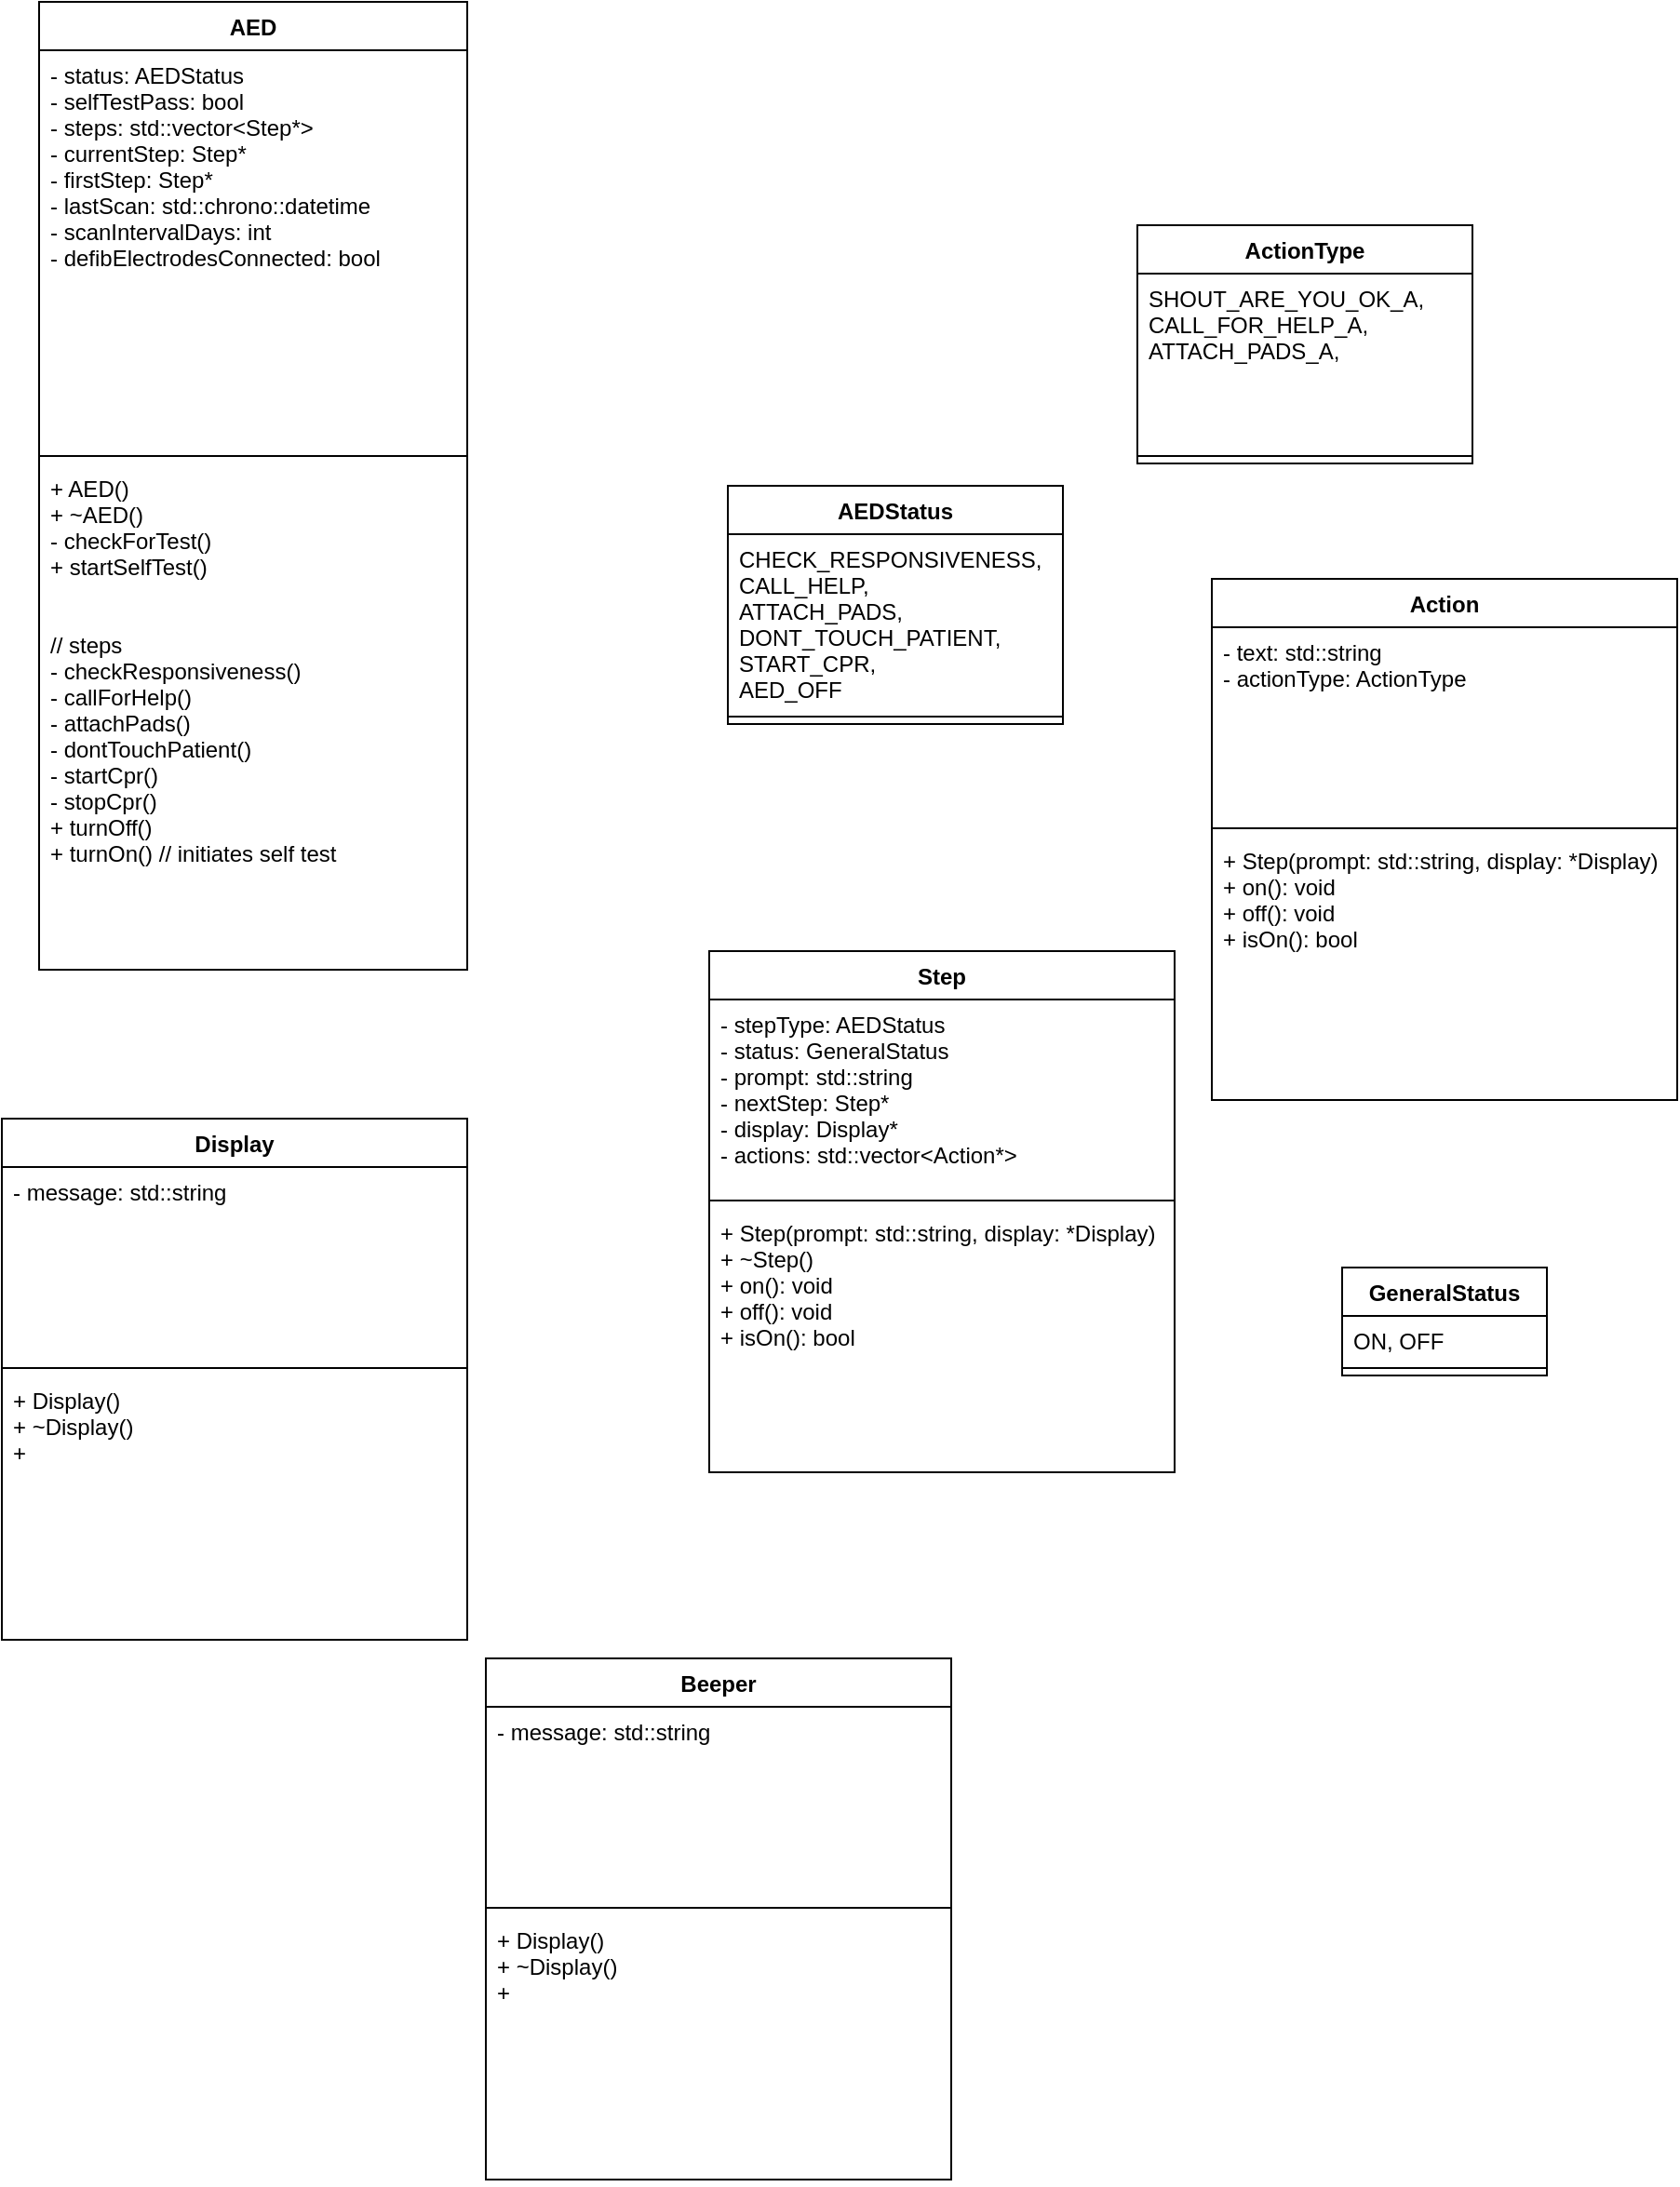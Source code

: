 <mxfile version="20.8.16" type="device"><diagram name="Page-1" id="tetlP-_5vaCFwDyEh7tG"><mxGraphModel dx="656" dy="498" grid="1" gridSize="10" guides="1" tooltips="1" connect="1" arrows="1" fold="1" page="0" pageScale="1" pageWidth="850" pageHeight="1100" math="0" shadow="0"><root><mxCell id="0"/><mxCell id="1" parent="0"/><mxCell id="ScC2c7ncrTBsJSaWzP-6-5" value="AED" style="swimlane;fontStyle=1;align=center;verticalAlign=top;childLayout=stackLayout;horizontal=1;startSize=26;horizontalStack=0;resizeParent=1;resizeParentMax=0;resizeLast=0;collapsible=1;marginBottom=0;" vertex="1" parent="1"><mxGeometry x="100" y="80" width="230" height="520" as="geometry"/></mxCell><mxCell id="ScC2c7ncrTBsJSaWzP-6-6" value="- status: AEDStatus&#10;- selfTestPass: bool&#10;- steps: std::vector&lt;Step*&gt;&#10;- currentStep: Step*&#10;- firstStep: Step*&#10;- lastScan: std::chrono::datetime&#10;- scanIntervalDays: int&#10;- defibElectrodesConnected: bool&#10;&#10;&#10;" style="text;strokeColor=none;fillColor=none;align=left;verticalAlign=top;spacingLeft=4;spacingRight=4;overflow=hidden;rotatable=0;points=[[0,0.5],[1,0.5]];portConstraint=eastwest;" vertex="1" parent="ScC2c7ncrTBsJSaWzP-6-5"><mxGeometry y="26" width="230" height="214" as="geometry"/></mxCell><mxCell id="ScC2c7ncrTBsJSaWzP-6-7" value="" style="line;strokeWidth=1;fillColor=none;align=left;verticalAlign=middle;spacingTop=-1;spacingLeft=3;spacingRight=3;rotatable=0;labelPosition=right;points=[];portConstraint=eastwest;strokeColor=inherit;" vertex="1" parent="ScC2c7ncrTBsJSaWzP-6-5"><mxGeometry y="240" width="230" height="8" as="geometry"/></mxCell><mxCell id="ScC2c7ncrTBsJSaWzP-6-8" value="+ AED()&#10;+ ~AED()&#10;- checkForTest()&#10;+ startSelfTest()&#10;&#10;&#10;// steps&#10;- checkResponsiveness()&#10;- callForHelp()&#10;- attachPads()&#10;- dontTouchPatient()&#10;- startCpr()&#10;- stopCpr()&#10;+ turnOff()&#10;+ turnOn() // initiates self test" style="text;strokeColor=none;fillColor=none;align=left;verticalAlign=top;spacingLeft=4;spacingRight=4;overflow=hidden;rotatable=0;points=[[0,0.5],[1,0.5]];portConstraint=eastwest;" vertex="1" parent="ScC2c7ncrTBsJSaWzP-6-5"><mxGeometry y="248" width="230" height="272" as="geometry"/></mxCell><mxCell id="ScC2c7ncrTBsJSaWzP-6-10" value="AEDStatus" style="swimlane;fontStyle=1;align=center;verticalAlign=top;childLayout=stackLayout;horizontal=1;startSize=26;horizontalStack=0;resizeParent=1;resizeParentMax=0;resizeLast=0;collapsible=1;marginBottom=0;" vertex="1" parent="1"><mxGeometry x="470" y="340" width="180" height="128" as="geometry"/></mxCell><mxCell id="ScC2c7ncrTBsJSaWzP-6-11" value="CHECK_RESPONSIVENESS,&#10;CALL_HELP,&#10;ATTACH_PADS,&#10;DONT_TOUCH_PATIENT,&#10;START_CPR,&#10;AED_OFF&#10;" style="text;strokeColor=none;fillColor=none;align=left;verticalAlign=top;spacingLeft=4;spacingRight=4;overflow=hidden;rotatable=0;points=[[0,0.5],[1,0.5]];portConstraint=eastwest;" vertex="1" parent="ScC2c7ncrTBsJSaWzP-6-10"><mxGeometry y="26" width="180" height="94" as="geometry"/></mxCell><mxCell id="ScC2c7ncrTBsJSaWzP-6-12" value="" style="line;strokeWidth=1;fillColor=none;align=left;verticalAlign=middle;spacingTop=-1;spacingLeft=3;spacingRight=3;rotatable=0;labelPosition=right;points=[];portConstraint=eastwest;strokeColor=inherit;" vertex="1" parent="ScC2c7ncrTBsJSaWzP-6-10"><mxGeometry y="120" width="180" height="8" as="geometry"/></mxCell><mxCell id="ScC2c7ncrTBsJSaWzP-6-14" value="Step" style="swimlane;fontStyle=1;align=center;verticalAlign=top;childLayout=stackLayout;horizontal=1;startSize=26;horizontalStack=0;resizeParent=1;resizeParentMax=0;resizeLast=0;collapsible=1;marginBottom=0;" vertex="1" parent="1"><mxGeometry x="460" y="590" width="250" height="280" as="geometry"/></mxCell><mxCell id="ScC2c7ncrTBsJSaWzP-6-15" value="- stepType: AEDStatus&#10;- status: GeneralStatus&#10;- prompt: std::string&#10;- nextStep: Step*&#10;- display: Display*&#10;- actions: std::vector&lt;Action*&gt;&#10;" style="text;strokeColor=none;fillColor=none;align=left;verticalAlign=top;spacingLeft=4;spacingRight=4;overflow=hidden;rotatable=0;points=[[0,0.5],[1,0.5]];portConstraint=eastwest;" vertex="1" parent="ScC2c7ncrTBsJSaWzP-6-14"><mxGeometry y="26" width="250" height="104" as="geometry"/></mxCell><mxCell id="ScC2c7ncrTBsJSaWzP-6-16" value="" style="line;strokeWidth=1;fillColor=none;align=left;verticalAlign=middle;spacingTop=-1;spacingLeft=3;spacingRight=3;rotatable=0;labelPosition=right;points=[];portConstraint=eastwest;strokeColor=inherit;" vertex="1" parent="ScC2c7ncrTBsJSaWzP-6-14"><mxGeometry y="130" width="250" height="8" as="geometry"/></mxCell><mxCell id="ScC2c7ncrTBsJSaWzP-6-17" value="+ Step(prompt: std::string, display: *Display)&#10;+ ~Step()&#10;+ on(): void&#10;+ off(): void&#10;+ isOn(): bool&#10;" style="text;strokeColor=none;fillColor=none;align=left;verticalAlign=top;spacingLeft=4;spacingRight=4;overflow=hidden;rotatable=0;points=[[0,0.5],[1,0.5]];portConstraint=eastwest;" vertex="1" parent="ScC2c7ncrTBsJSaWzP-6-14"><mxGeometry y="138" width="250" height="142" as="geometry"/></mxCell><mxCell id="ScC2c7ncrTBsJSaWzP-6-18" value="GeneralStatus" style="swimlane;fontStyle=1;align=center;verticalAlign=top;childLayout=stackLayout;horizontal=1;startSize=26;horizontalStack=0;resizeParent=1;resizeParentMax=0;resizeLast=0;collapsible=1;marginBottom=0;" vertex="1" parent="1"><mxGeometry x="800" y="760" width="110" height="58" as="geometry"/></mxCell><mxCell id="ScC2c7ncrTBsJSaWzP-6-19" value="ON, OFF" style="text;strokeColor=none;fillColor=none;align=left;verticalAlign=top;spacingLeft=4;spacingRight=4;overflow=hidden;rotatable=0;points=[[0,0.5],[1,0.5]];portConstraint=eastwest;" vertex="1" parent="ScC2c7ncrTBsJSaWzP-6-18"><mxGeometry y="26" width="110" height="24" as="geometry"/></mxCell><mxCell id="ScC2c7ncrTBsJSaWzP-6-20" value="" style="line;strokeWidth=1;fillColor=none;align=left;verticalAlign=middle;spacingTop=-1;spacingLeft=3;spacingRight=3;rotatable=0;labelPosition=right;points=[];portConstraint=eastwest;strokeColor=inherit;" vertex="1" parent="ScC2c7ncrTBsJSaWzP-6-18"><mxGeometry y="50" width="110" height="8" as="geometry"/></mxCell><mxCell id="ScC2c7ncrTBsJSaWzP-6-25" value="Display" style="swimlane;fontStyle=1;align=center;verticalAlign=top;childLayout=stackLayout;horizontal=1;startSize=26;horizontalStack=0;resizeParent=1;resizeParentMax=0;resizeLast=0;collapsible=1;marginBottom=0;" vertex="1" parent="1"><mxGeometry x="80" y="680" width="250" height="280" as="geometry"/></mxCell><mxCell id="ScC2c7ncrTBsJSaWzP-6-26" value="- message: std::string&#10;" style="text;strokeColor=none;fillColor=none;align=left;verticalAlign=top;spacingLeft=4;spacingRight=4;overflow=hidden;rotatable=0;points=[[0,0.5],[1,0.5]];portConstraint=eastwest;" vertex="1" parent="ScC2c7ncrTBsJSaWzP-6-25"><mxGeometry y="26" width="250" height="104" as="geometry"/></mxCell><mxCell id="ScC2c7ncrTBsJSaWzP-6-27" value="" style="line;strokeWidth=1;fillColor=none;align=left;verticalAlign=middle;spacingTop=-1;spacingLeft=3;spacingRight=3;rotatable=0;labelPosition=right;points=[];portConstraint=eastwest;strokeColor=inherit;" vertex="1" parent="ScC2c7ncrTBsJSaWzP-6-25"><mxGeometry y="130" width="250" height="8" as="geometry"/></mxCell><mxCell id="ScC2c7ncrTBsJSaWzP-6-28" value="+ Display()&#10;+ ~Display()&#10;+ " style="text;strokeColor=none;fillColor=none;align=left;verticalAlign=top;spacingLeft=4;spacingRight=4;overflow=hidden;rotatable=0;points=[[0,0.5],[1,0.5]];portConstraint=eastwest;" vertex="1" parent="ScC2c7ncrTBsJSaWzP-6-25"><mxGeometry y="138" width="250" height="142" as="geometry"/></mxCell><mxCell id="ScC2c7ncrTBsJSaWzP-6-33" value="Action" style="swimlane;fontStyle=1;align=center;verticalAlign=top;childLayout=stackLayout;horizontal=1;startSize=26;horizontalStack=0;resizeParent=1;resizeParentMax=0;resizeLast=0;collapsible=1;marginBottom=0;" vertex="1" parent="1"><mxGeometry x="730" y="390" width="250" height="280" as="geometry"/></mxCell><mxCell id="ScC2c7ncrTBsJSaWzP-6-34" value="- text: std::string&#10;- actionType: ActionType" style="text;strokeColor=none;fillColor=none;align=left;verticalAlign=top;spacingLeft=4;spacingRight=4;overflow=hidden;rotatable=0;points=[[0,0.5],[1,0.5]];portConstraint=eastwest;" vertex="1" parent="ScC2c7ncrTBsJSaWzP-6-33"><mxGeometry y="26" width="250" height="104" as="geometry"/></mxCell><mxCell id="ScC2c7ncrTBsJSaWzP-6-35" value="" style="line;strokeWidth=1;fillColor=none;align=left;verticalAlign=middle;spacingTop=-1;spacingLeft=3;spacingRight=3;rotatable=0;labelPosition=right;points=[];portConstraint=eastwest;strokeColor=inherit;" vertex="1" parent="ScC2c7ncrTBsJSaWzP-6-33"><mxGeometry y="130" width="250" height="8" as="geometry"/></mxCell><mxCell id="ScC2c7ncrTBsJSaWzP-6-36" value="+ Step(prompt: std::string, display: *Display)&#10;+ on(): void&#10;+ off(): void&#10;+ isOn(): bool&#10;" style="text;strokeColor=none;fillColor=none;align=left;verticalAlign=top;spacingLeft=4;spacingRight=4;overflow=hidden;rotatable=0;points=[[0,0.5],[1,0.5]];portConstraint=eastwest;" vertex="1" parent="ScC2c7ncrTBsJSaWzP-6-33"><mxGeometry y="138" width="250" height="142" as="geometry"/></mxCell><mxCell id="ScC2c7ncrTBsJSaWzP-6-37" value="ActionType" style="swimlane;fontStyle=1;align=center;verticalAlign=top;childLayout=stackLayout;horizontal=1;startSize=26;horizontalStack=0;resizeParent=1;resizeParentMax=0;resizeLast=0;collapsible=1;marginBottom=0;" vertex="1" parent="1"><mxGeometry x="690" y="200" width="180" height="128" as="geometry"/></mxCell><mxCell id="ScC2c7ncrTBsJSaWzP-6-38" value="SHOUT_ARE_YOU_OK_A,&#10;CALL_FOR_HELP_A,&#10;ATTACH_PADS_A,&#10;" style="text;strokeColor=none;fillColor=none;align=left;verticalAlign=top;spacingLeft=4;spacingRight=4;overflow=hidden;rotatable=0;points=[[0,0.5],[1,0.5]];portConstraint=eastwest;" vertex="1" parent="ScC2c7ncrTBsJSaWzP-6-37"><mxGeometry y="26" width="180" height="94" as="geometry"/></mxCell><mxCell id="ScC2c7ncrTBsJSaWzP-6-39" value="" style="line;strokeWidth=1;fillColor=none;align=left;verticalAlign=middle;spacingTop=-1;spacingLeft=3;spacingRight=3;rotatable=0;labelPosition=right;points=[];portConstraint=eastwest;strokeColor=inherit;" vertex="1" parent="ScC2c7ncrTBsJSaWzP-6-37"><mxGeometry y="120" width="180" height="8" as="geometry"/></mxCell><mxCell id="ScC2c7ncrTBsJSaWzP-6-51" value="Beeper" style="swimlane;fontStyle=1;align=center;verticalAlign=top;childLayout=stackLayout;horizontal=1;startSize=26;horizontalStack=0;resizeParent=1;resizeParentMax=0;resizeLast=0;collapsible=1;marginBottom=0;" vertex="1" parent="1"><mxGeometry x="340" y="970" width="250" height="280" as="geometry"/></mxCell><mxCell id="ScC2c7ncrTBsJSaWzP-6-52" value="- message: std::string&#10;" style="text;strokeColor=none;fillColor=none;align=left;verticalAlign=top;spacingLeft=4;spacingRight=4;overflow=hidden;rotatable=0;points=[[0,0.5],[1,0.5]];portConstraint=eastwest;" vertex="1" parent="ScC2c7ncrTBsJSaWzP-6-51"><mxGeometry y="26" width="250" height="104" as="geometry"/></mxCell><mxCell id="ScC2c7ncrTBsJSaWzP-6-53" value="" style="line;strokeWidth=1;fillColor=none;align=left;verticalAlign=middle;spacingTop=-1;spacingLeft=3;spacingRight=3;rotatable=0;labelPosition=right;points=[];portConstraint=eastwest;strokeColor=inherit;" vertex="1" parent="ScC2c7ncrTBsJSaWzP-6-51"><mxGeometry y="130" width="250" height="8" as="geometry"/></mxCell><mxCell id="ScC2c7ncrTBsJSaWzP-6-54" value="+ Display()&#10;+ ~Display()&#10;+ " style="text;strokeColor=none;fillColor=none;align=left;verticalAlign=top;spacingLeft=4;spacingRight=4;overflow=hidden;rotatable=0;points=[[0,0.5],[1,0.5]];portConstraint=eastwest;" vertex="1" parent="ScC2c7ncrTBsJSaWzP-6-51"><mxGeometry y="138" width="250" height="142" as="geometry"/></mxCell></root></mxGraphModel></diagram></mxfile>